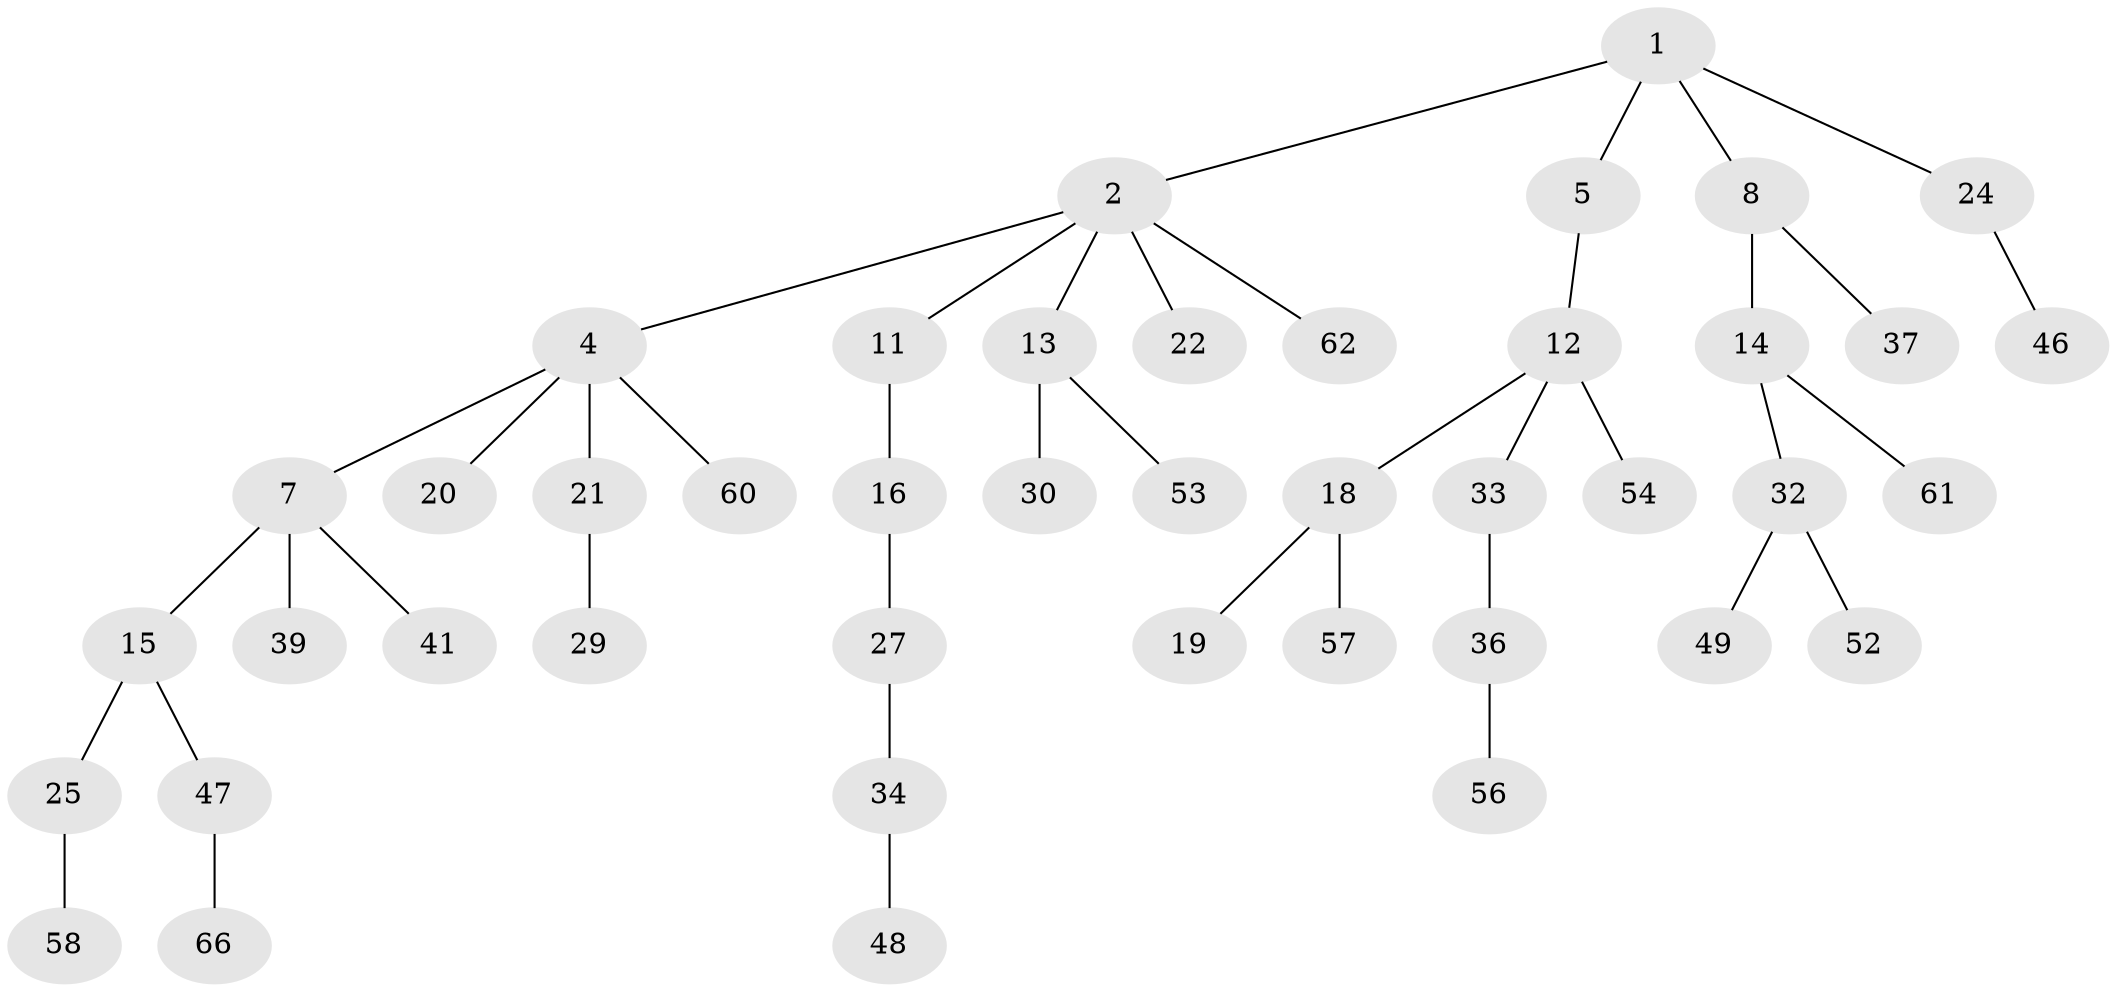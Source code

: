 // original degree distribution, {4: 0.030303030303030304, 5: 0.045454545454545456, 2: 0.36363636363636365, 3: 0.16666666666666666, 1: 0.3939393939393939}
// Generated by graph-tools (version 1.1) at 2025/11/02/27/25 16:11:25]
// undirected, 43 vertices, 42 edges
graph export_dot {
graph [start="1"]
  node [color=gray90,style=filled];
  1 [super="+3"];
  2 [super="+6"];
  4 [super="+9"];
  5;
  7 [super="+10"];
  8;
  11;
  12 [super="+17"];
  13 [super="+51"];
  14 [super="+55"];
  15 [super="+42"];
  16 [super="+44"];
  18 [super="+31"];
  19 [super="+26"];
  20 [super="+50"];
  21 [super="+23"];
  22;
  24 [super="+28"];
  25 [super="+40"];
  27;
  29 [super="+35"];
  30;
  32 [super="+38"];
  33;
  34 [super="+45"];
  36 [super="+43"];
  37 [super="+63"];
  39;
  41;
  46;
  47;
  48;
  49 [super="+59"];
  52;
  53;
  54;
  56;
  57;
  58;
  60 [super="+64"];
  61;
  62 [super="+65"];
  66;
  1 -- 2;
  1 -- 8;
  1 -- 24;
  1 -- 5;
  2 -- 4;
  2 -- 22;
  2 -- 62;
  2 -- 11;
  2 -- 13;
  4 -- 7;
  4 -- 20;
  4 -- 60;
  4 -- 21;
  5 -- 12;
  7 -- 15;
  7 -- 39;
  7 -- 41;
  8 -- 14;
  8 -- 37;
  11 -- 16;
  12 -- 18;
  12 -- 54;
  12 -- 33;
  13 -- 30;
  13 -- 53;
  14 -- 32;
  14 -- 61;
  15 -- 25;
  15 -- 47;
  16 -- 27;
  18 -- 19;
  18 -- 57;
  21 -- 29;
  24 -- 46;
  25 -- 58;
  27 -- 34;
  32 -- 52;
  32 -- 49;
  33 -- 36;
  34 -- 48;
  36 -- 56;
  47 -- 66;
}
